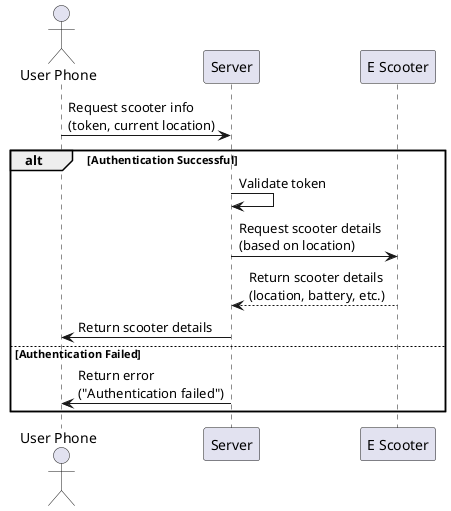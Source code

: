 @startuml
actor "User Phone" as UserPhone
participant "Server" as Server
participant "E Scooter" as EScooter

UserPhone -> Server: Request scooter info\n(token, current location)
alt Authentication Successful
    Server -> Server: Validate token
    Server -> EScooter: Request scooter details\n(based on location)
    EScooter --> Server: Return scooter details\n(location, battery, etc.)
    Server -> UserPhone: Return scooter details
else Authentication Failed
    Server -> UserPhone: Return error\n("Authentication failed")
end alt
@enduml
